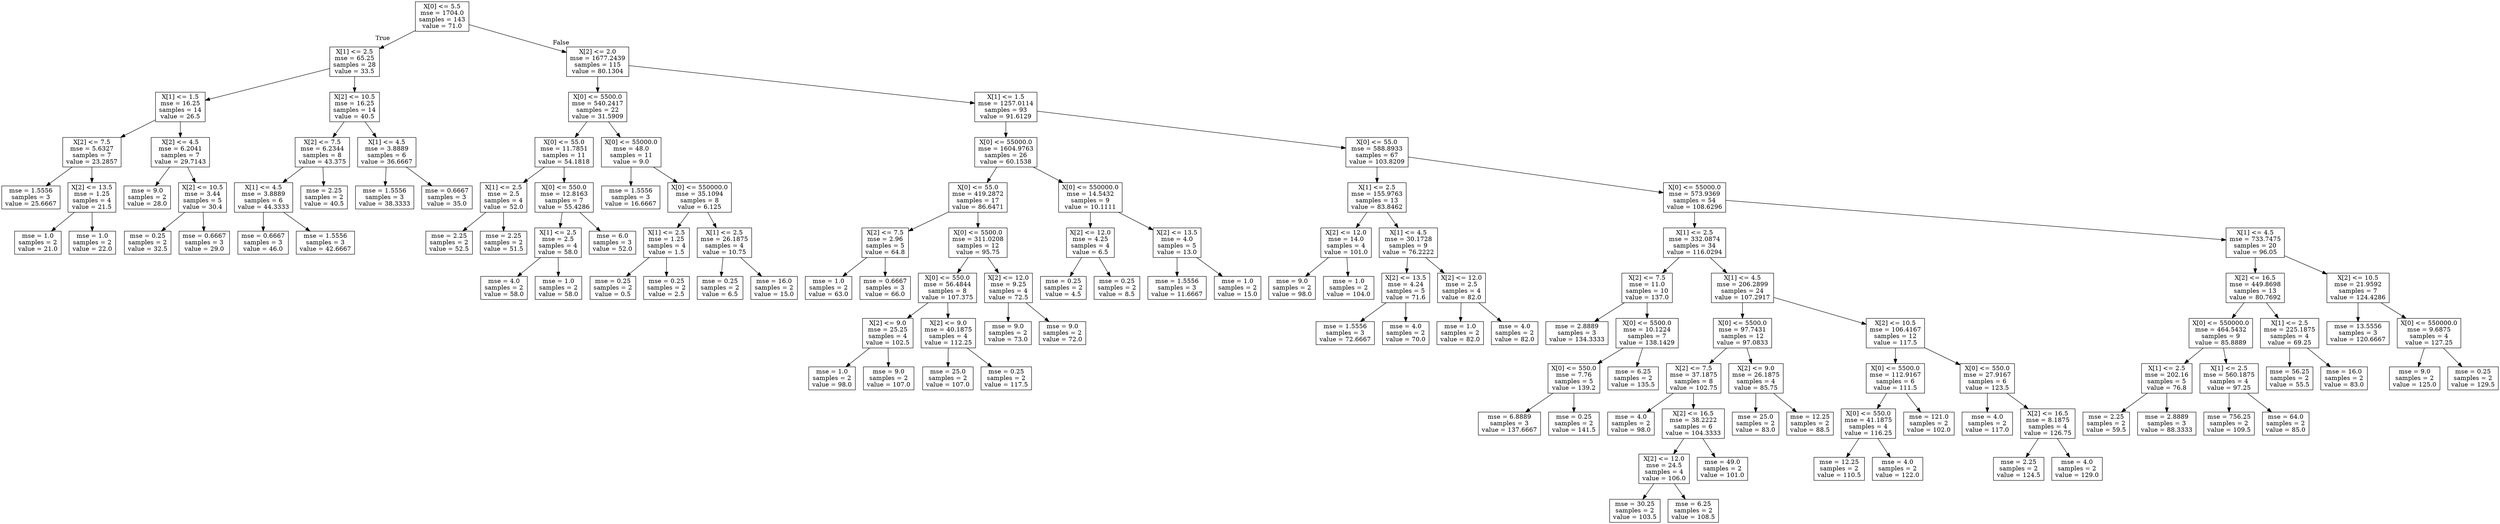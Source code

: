 digraph Tree {
node [shape=box] ;
0 [label="X[0] <= 5.5\nmse = 1704.0\nsamples = 143\nvalue = 71.0"] ;
1 [label="X[1] <= 2.5\nmse = 65.25\nsamples = 28\nvalue = 33.5"] ;
0 -> 1 [labeldistance=2.5, labelangle=45, headlabel="True"] ;
2 [label="X[1] <= 1.5\nmse = 16.25\nsamples = 14\nvalue = 26.5"] ;
1 -> 2 ;
3 [label="X[2] <= 7.5\nmse = 5.6327\nsamples = 7\nvalue = 23.2857"] ;
2 -> 3 ;
4 [label="mse = 1.5556\nsamples = 3\nvalue = 25.6667"] ;
3 -> 4 ;
5 [label="X[2] <= 13.5\nmse = 1.25\nsamples = 4\nvalue = 21.5"] ;
3 -> 5 ;
6 [label="mse = 1.0\nsamples = 2\nvalue = 21.0"] ;
5 -> 6 ;
7 [label="mse = 1.0\nsamples = 2\nvalue = 22.0"] ;
5 -> 7 ;
8 [label="X[2] <= 4.5\nmse = 6.2041\nsamples = 7\nvalue = 29.7143"] ;
2 -> 8 ;
9 [label="mse = 9.0\nsamples = 2\nvalue = 28.0"] ;
8 -> 9 ;
10 [label="X[2] <= 10.5\nmse = 3.44\nsamples = 5\nvalue = 30.4"] ;
8 -> 10 ;
11 [label="mse = 0.25\nsamples = 2\nvalue = 32.5"] ;
10 -> 11 ;
12 [label="mse = 0.6667\nsamples = 3\nvalue = 29.0"] ;
10 -> 12 ;
13 [label="X[2] <= 10.5\nmse = 16.25\nsamples = 14\nvalue = 40.5"] ;
1 -> 13 ;
14 [label="X[2] <= 7.5\nmse = 6.2344\nsamples = 8\nvalue = 43.375"] ;
13 -> 14 ;
15 [label="X[1] <= 4.5\nmse = 3.8889\nsamples = 6\nvalue = 44.3333"] ;
14 -> 15 ;
16 [label="mse = 0.6667\nsamples = 3\nvalue = 46.0"] ;
15 -> 16 ;
17 [label="mse = 1.5556\nsamples = 3\nvalue = 42.6667"] ;
15 -> 17 ;
18 [label="mse = 2.25\nsamples = 2\nvalue = 40.5"] ;
14 -> 18 ;
19 [label="X[1] <= 4.5\nmse = 3.8889\nsamples = 6\nvalue = 36.6667"] ;
13 -> 19 ;
20 [label="mse = 1.5556\nsamples = 3\nvalue = 38.3333"] ;
19 -> 20 ;
21 [label="mse = 0.6667\nsamples = 3\nvalue = 35.0"] ;
19 -> 21 ;
22 [label="X[2] <= 2.0\nmse = 1677.2439\nsamples = 115\nvalue = 80.1304"] ;
0 -> 22 [labeldistance=2.5, labelangle=-45, headlabel="False"] ;
23 [label="X[0] <= 5500.0\nmse = 540.2417\nsamples = 22\nvalue = 31.5909"] ;
22 -> 23 ;
24 [label="X[0] <= 55.0\nmse = 11.7851\nsamples = 11\nvalue = 54.1818"] ;
23 -> 24 ;
25 [label="X[1] <= 2.5\nmse = 2.5\nsamples = 4\nvalue = 52.0"] ;
24 -> 25 ;
26 [label="mse = 2.25\nsamples = 2\nvalue = 52.5"] ;
25 -> 26 ;
27 [label="mse = 2.25\nsamples = 2\nvalue = 51.5"] ;
25 -> 27 ;
28 [label="X[0] <= 550.0\nmse = 12.8163\nsamples = 7\nvalue = 55.4286"] ;
24 -> 28 ;
29 [label="X[1] <= 2.5\nmse = 2.5\nsamples = 4\nvalue = 58.0"] ;
28 -> 29 ;
30 [label="mse = 4.0\nsamples = 2\nvalue = 58.0"] ;
29 -> 30 ;
31 [label="mse = 1.0\nsamples = 2\nvalue = 58.0"] ;
29 -> 31 ;
32 [label="mse = 6.0\nsamples = 3\nvalue = 52.0"] ;
28 -> 32 ;
33 [label="X[0] <= 55000.0\nmse = 48.0\nsamples = 11\nvalue = 9.0"] ;
23 -> 33 ;
34 [label="mse = 1.5556\nsamples = 3\nvalue = 16.6667"] ;
33 -> 34 ;
35 [label="X[0] <= 550000.0\nmse = 35.1094\nsamples = 8\nvalue = 6.125"] ;
33 -> 35 ;
36 [label="X[1] <= 2.5\nmse = 1.25\nsamples = 4\nvalue = 1.5"] ;
35 -> 36 ;
37 [label="mse = 0.25\nsamples = 2\nvalue = 0.5"] ;
36 -> 37 ;
38 [label="mse = 0.25\nsamples = 2\nvalue = 2.5"] ;
36 -> 38 ;
39 [label="X[1] <= 2.5\nmse = 26.1875\nsamples = 4\nvalue = 10.75"] ;
35 -> 39 ;
40 [label="mse = 0.25\nsamples = 2\nvalue = 6.5"] ;
39 -> 40 ;
41 [label="mse = 16.0\nsamples = 2\nvalue = 15.0"] ;
39 -> 41 ;
42 [label="X[1] <= 1.5\nmse = 1257.0114\nsamples = 93\nvalue = 91.6129"] ;
22 -> 42 ;
43 [label="X[0] <= 55000.0\nmse = 1604.9763\nsamples = 26\nvalue = 60.1538"] ;
42 -> 43 ;
44 [label="X[0] <= 55.0\nmse = 419.2872\nsamples = 17\nvalue = 86.6471"] ;
43 -> 44 ;
45 [label="X[2] <= 7.5\nmse = 2.96\nsamples = 5\nvalue = 64.8"] ;
44 -> 45 ;
46 [label="mse = 1.0\nsamples = 2\nvalue = 63.0"] ;
45 -> 46 ;
47 [label="mse = 0.6667\nsamples = 3\nvalue = 66.0"] ;
45 -> 47 ;
48 [label="X[0] <= 5500.0\nmse = 311.0208\nsamples = 12\nvalue = 95.75"] ;
44 -> 48 ;
49 [label="X[0] <= 550.0\nmse = 56.4844\nsamples = 8\nvalue = 107.375"] ;
48 -> 49 ;
50 [label="X[2] <= 9.0\nmse = 25.25\nsamples = 4\nvalue = 102.5"] ;
49 -> 50 ;
51 [label="mse = 1.0\nsamples = 2\nvalue = 98.0"] ;
50 -> 51 ;
52 [label="mse = 9.0\nsamples = 2\nvalue = 107.0"] ;
50 -> 52 ;
53 [label="X[2] <= 9.0\nmse = 40.1875\nsamples = 4\nvalue = 112.25"] ;
49 -> 53 ;
54 [label="mse = 25.0\nsamples = 2\nvalue = 107.0"] ;
53 -> 54 ;
55 [label="mse = 0.25\nsamples = 2\nvalue = 117.5"] ;
53 -> 55 ;
56 [label="X[2] <= 12.0\nmse = 9.25\nsamples = 4\nvalue = 72.5"] ;
48 -> 56 ;
57 [label="mse = 9.0\nsamples = 2\nvalue = 73.0"] ;
56 -> 57 ;
58 [label="mse = 9.0\nsamples = 2\nvalue = 72.0"] ;
56 -> 58 ;
59 [label="X[0] <= 550000.0\nmse = 14.5432\nsamples = 9\nvalue = 10.1111"] ;
43 -> 59 ;
60 [label="X[2] <= 12.0\nmse = 4.25\nsamples = 4\nvalue = 6.5"] ;
59 -> 60 ;
61 [label="mse = 0.25\nsamples = 2\nvalue = 4.5"] ;
60 -> 61 ;
62 [label="mse = 0.25\nsamples = 2\nvalue = 8.5"] ;
60 -> 62 ;
63 [label="X[2] <= 13.5\nmse = 4.0\nsamples = 5\nvalue = 13.0"] ;
59 -> 63 ;
64 [label="mse = 1.5556\nsamples = 3\nvalue = 11.6667"] ;
63 -> 64 ;
65 [label="mse = 1.0\nsamples = 2\nvalue = 15.0"] ;
63 -> 65 ;
66 [label="X[0] <= 55.0\nmse = 588.8933\nsamples = 67\nvalue = 103.8209"] ;
42 -> 66 ;
67 [label="X[1] <= 2.5\nmse = 155.9763\nsamples = 13\nvalue = 83.8462"] ;
66 -> 67 ;
68 [label="X[2] <= 12.0\nmse = 14.0\nsamples = 4\nvalue = 101.0"] ;
67 -> 68 ;
69 [label="mse = 9.0\nsamples = 2\nvalue = 98.0"] ;
68 -> 69 ;
70 [label="mse = 1.0\nsamples = 2\nvalue = 104.0"] ;
68 -> 70 ;
71 [label="X[1] <= 4.5\nmse = 30.1728\nsamples = 9\nvalue = 76.2222"] ;
67 -> 71 ;
72 [label="X[2] <= 13.5\nmse = 4.24\nsamples = 5\nvalue = 71.6"] ;
71 -> 72 ;
73 [label="mse = 1.5556\nsamples = 3\nvalue = 72.6667"] ;
72 -> 73 ;
74 [label="mse = 4.0\nsamples = 2\nvalue = 70.0"] ;
72 -> 74 ;
75 [label="X[2] <= 12.0\nmse = 2.5\nsamples = 4\nvalue = 82.0"] ;
71 -> 75 ;
76 [label="mse = 1.0\nsamples = 2\nvalue = 82.0"] ;
75 -> 76 ;
77 [label="mse = 4.0\nsamples = 2\nvalue = 82.0"] ;
75 -> 77 ;
78 [label="X[0] <= 55000.0\nmse = 573.9369\nsamples = 54\nvalue = 108.6296"] ;
66 -> 78 ;
79 [label="X[1] <= 2.5\nmse = 332.0874\nsamples = 34\nvalue = 116.0294"] ;
78 -> 79 ;
80 [label="X[2] <= 7.5\nmse = 11.0\nsamples = 10\nvalue = 137.0"] ;
79 -> 80 ;
81 [label="mse = 2.8889\nsamples = 3\nvalue = 134.3333"] ;
80 -> 81 ;
82 [label="X[0] <= 5500.0\nmse = 10.1224\nsamples = 7\nvalue = 138.1429"] ;
80 -> 82 ;
83 [label="X[0] <= 550.0\nmse = 7.76\nsamples = 5\nvalue = 139.2"] ;
82 -> 83 ;
84 [label="mse = 6.8889\nsamples = 3\nvalue = 137.6667"] ;
83 -> 84 ;
85 [label="mse = 0.25\nsamples = 2\nvalue = 141.5"] ;
83 -> 85 ;
86 [label="mse = 6.25\nsamples = 2\nvalue = 135.5"] ;
82 -> 86 ;
87 [label="X[1] <= 4.5\nmse = 206.2899\nsamples = 24\nvalue = 107.2917"] ;
79 -> 87 ;
88 [label="X[0] <= 5500.0\nmse = 97.7431\nsamples = 12\nvalue = 97.0833"] ;
87 -> 88 ;
89 [label="X[2] <= 7.5\nmse = 37.1875\nsamples = 8\nvalue = 102.75"] ;
88 -> 89 ;
90 [label="mse = 4.0\nsamples = 2\nvalue = 98.0"] ;
89 -> 90 ;
91 [label="X[2] <= 16.5\nmse = 38.2222\nsamples = 6\nvalue = 104.3333"] ;
89 -> 91 ;
92 [label="X[2] <= 12.0\nmse = 24.5\nsamples = 4\nvalue = 106.0"] ;
91 -> 92 ;
93 [label="mse = 30.25\nsamples = 2\nvalue = 103.5"] ;
92 -> 93 ;
94 [label="mse = 6.25\nsamples = 2\nvalue = 108.5"] ;
92 -> 94 ;
95 [label="mse = 49.0\nsamples = 2\nvalue = 101.0"] ;
91 -> 95 ;
96 [label="X[2] <= 9.0\nmse = 26.1875\nsamples = 4\nvalue = 85.75"] ;
88 -> 96 ;
97 [label="mse = 25.0\nsamples = 2\nvalue = 83.0"] ;
96 -> 97 ;
98 [label="mse = 12.25\nsamples = 2\nvalue = 88.5"] ;
96 -> 98 ;
99 [label="X[2] <= 10.5\nmse = 106.4167\nsamples = 12\nvalue = 117.5"] ;
87 -> 99 ;
100 [label="X[0] <= 5500.0\nmse = 112.9167\nsamples = 6\nvalue = 111.5"] ;
99 -> 100 ;
101 [label="X[0] <= 550.0\nmse = 41.1875\nsamples = 4\nvalue = 116.25"] ;
100 -> 101 ;
102 [label="mse = 12.25\nsamples = 2\nvalue = 110.5"] ;
101 -> 102 ;
103 [label="mse = 4.0\nsamples = 2\nvalue = 122.0"] ;
101 -> 103 ;
104 [label="mse = 121.0\nsamples = 2\nvalue = 102.0"] ;
100 -> 104 ;
105 [label="X[0] <= 550.0\nmse = 27.9167\nsamples = 6\nvalue = 123.5"] ;
99 -> 105 ;
106 [label="mse = 4.0\nsamples = 2\nvalue = 117.0"] ;
105 -> 106 ;
107 [label="X[2] <= 16.5\nmse = 8.1875\nsamples = 4\nvalue = 126.75"] ;
105 -> 107 ;
108 [label="mse = 2.25\nsamples = 2\nvalue = 124.5"] ;
107 -> 108 ;
109 [label="mse = 4.0\nsamples = 2\nvalue = 129.0"] ;
107 -> 109 ;
110 [label="X[1] <= 4.5\nmse = 733.7475\nsamples = 20\nvalue = 96.05"] ;
78 -> 110 ;
111 [label="X[2] <= 16.5\nmse = 449.8698\nsamples = 13\nvalue = 80.7692"] ;
110 -> 111 ;
112 [label="X[0] <= 550000.0\nmse = 464.5432\nsamples = 9\nvalue = 85.8889"] ;
111 -> 112 ;
113 [label="X[1] <= 2.5\nmse = 202.16\nsamples = 5\nvalue = 76.8"] ;
112 -> 113 ;
114 [label="mse = 2.25\nsamples = 2\nvalue = 59.5"] ;
113 -> 114 ;
115 [label="mse = 2.8889\nsamples = 3\nvalue = 88.3333"] ;
113 -> 115 ;
116 [label="X[1] <= 2.5\nmse = 560.1875\nsamples = 4\nvalue = 97.25"] ;
112 -> 116 ;
117 [label="mse = 756.25\nsamples = 2\nvalue = 109.5"] ;
116 -> 117 ;
118 [label="mse = 64.0\nsamples = 2\nvalue = 85.0"] ;
116 -> 118 ;
119 [label="X[1] <= 2.5\nmse = 225.1875\nsamples = 4\nvalue = 69.25"] ;
111 -> 119 ;
120 [label="mse = 56.25\nsamples = 2\nvalue = 55.5"] ;
119 -> 120 ;
121 [label="mse = 16.0\nsamples = 2\nvalue = 83.0"] ;
119 -> 121 ;
122 [label="X[2] <= 10.5\nmse = 21.9592\nsamples = 7\nvalue = 124.4286"] ;
110 -> 122 ;
123 [label="mse = 13.5556\nsamples = 3\nvalue = 120.6667"] ;
122 -> 123 ;
124 [label="X[0] <= 550000.0\nmse = 9.6875\nsamples = 4\nvalue = 127.25"] ;
122 -> 124 ;
125 [label="mse = 9.0\nsamples = 2\nvalue = 125.0"] ;
124 -> 125 ;
126 [label="mse = 0.25\nsamples = 2\nvalue = 129.5"] ;
124 -> 126 ;
}